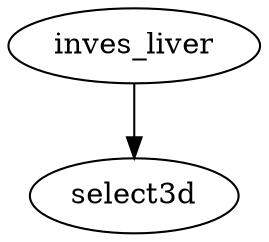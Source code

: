 /* Created by mdot for Matlab */
digraph m2html {
  inves_liver -> select3d;

  inves_liver [URL="inves_liver.html"];
  select3d [URL="select3d.html"];
}